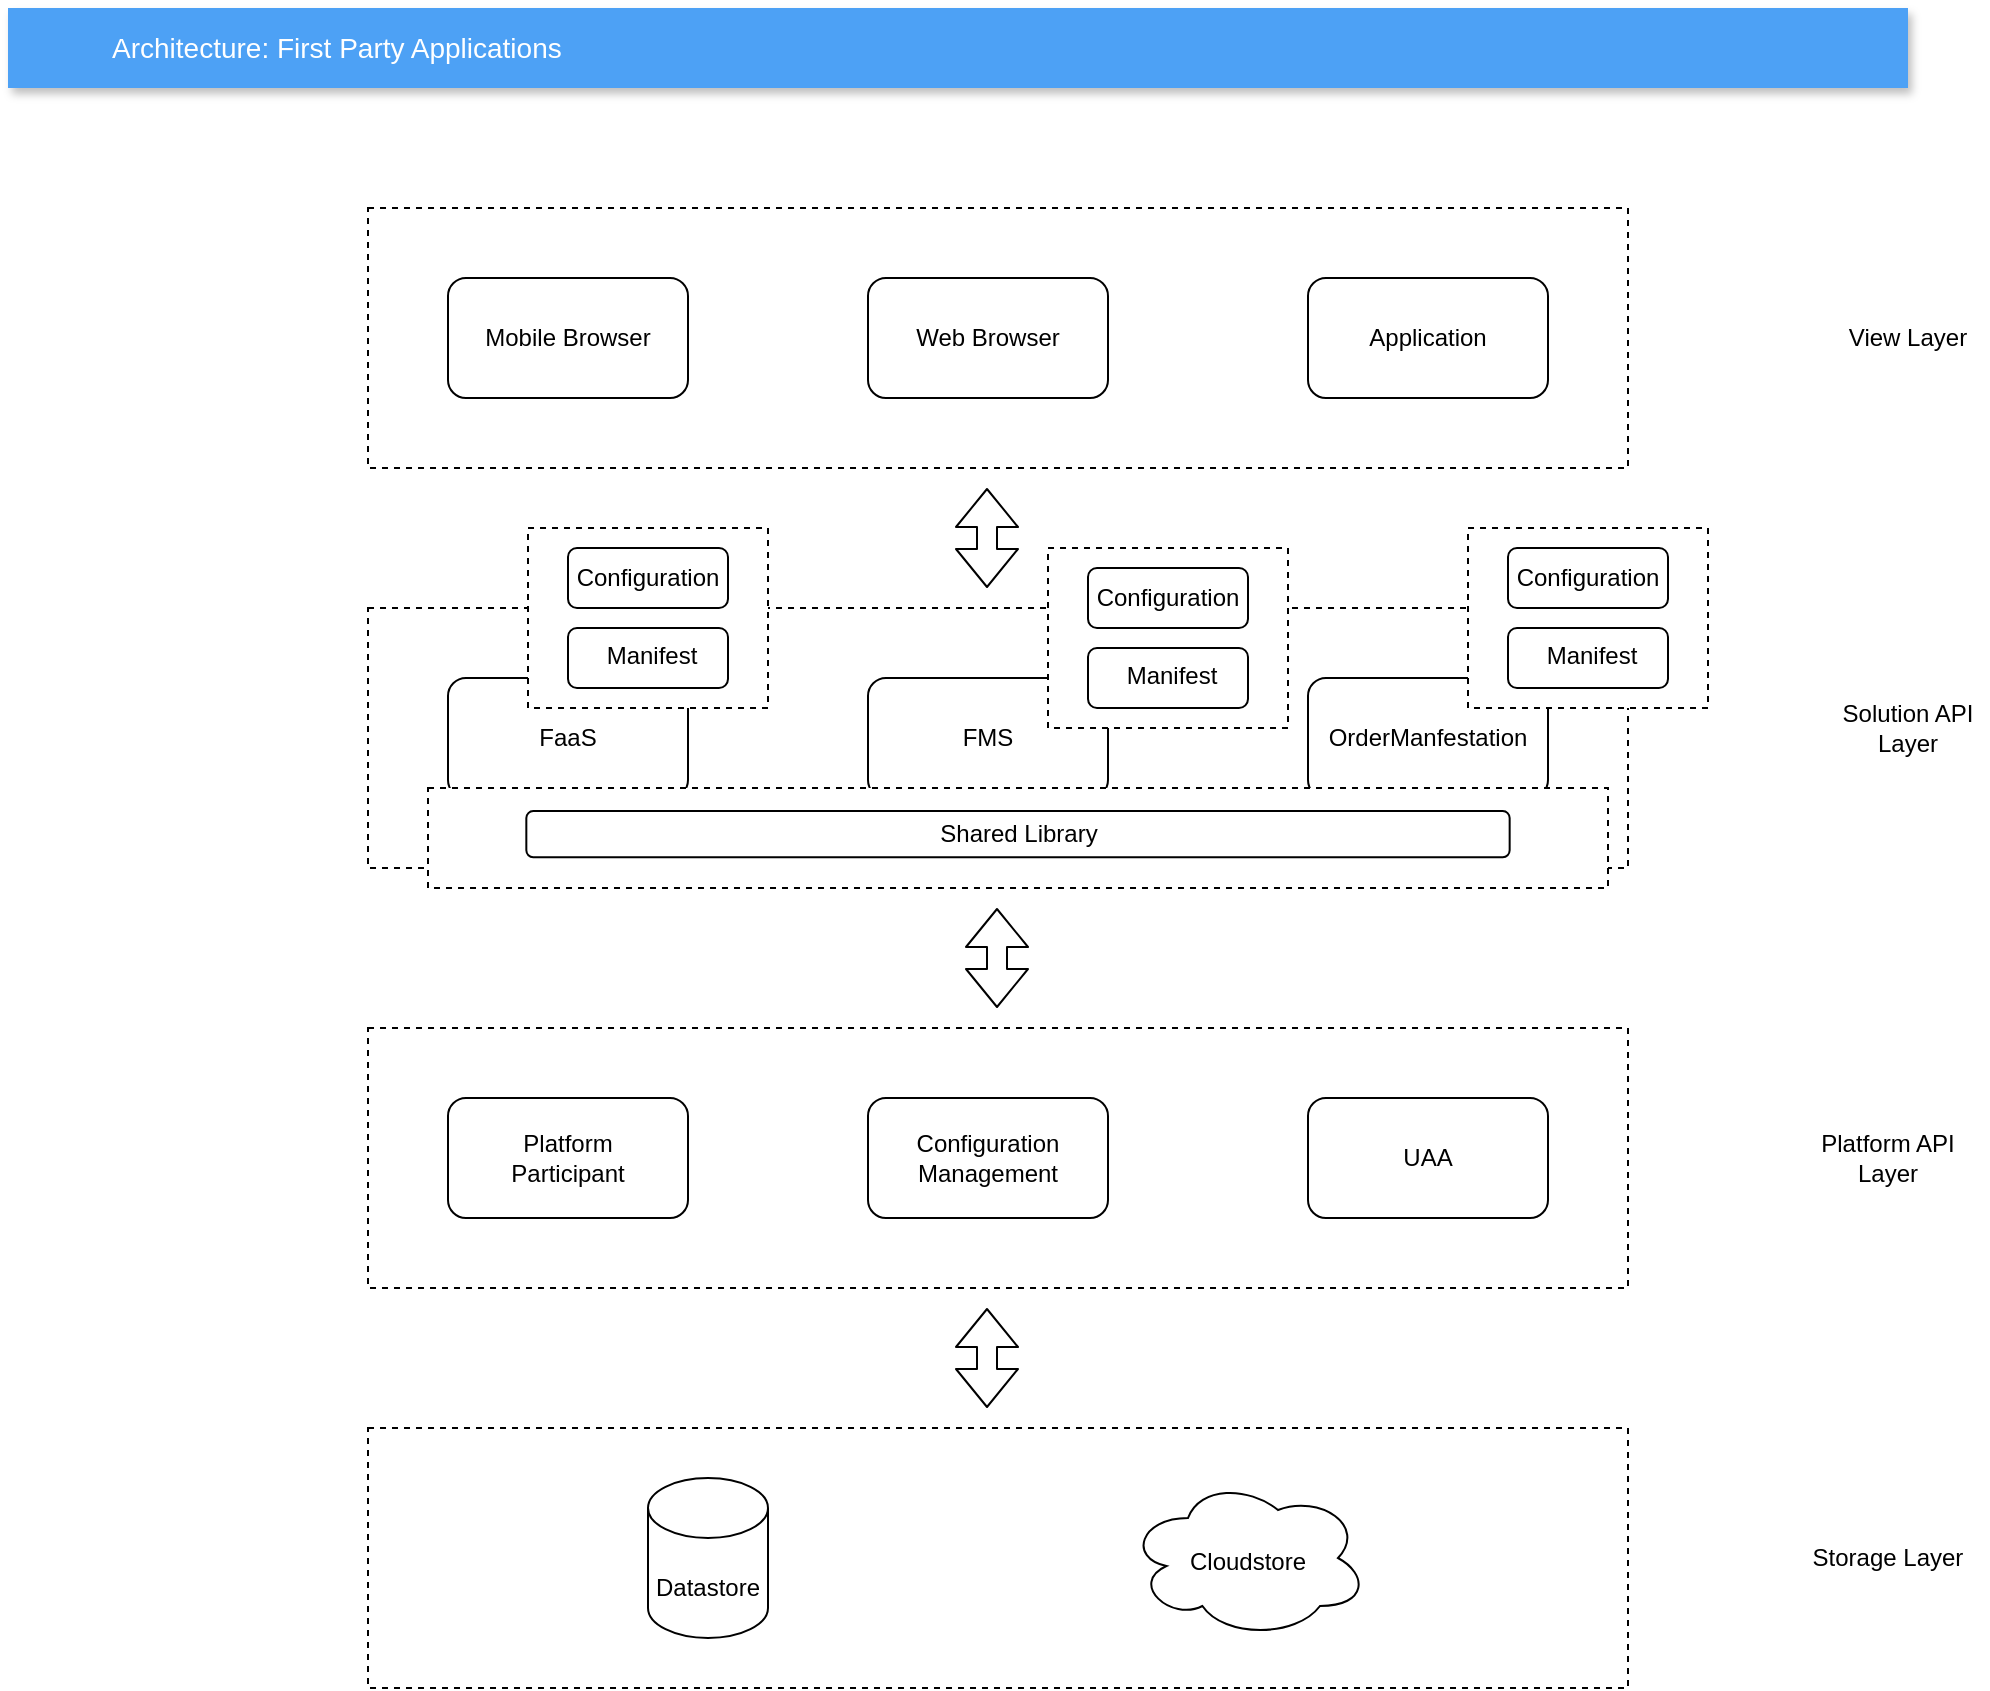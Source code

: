 <mxfile version="14.6.11" type="github">
  <diagram id="d1ab7348-05c3-a1e3-ca4d-12c340fd6b49" name="Page-1">
    <mxGraphModel dx="1350" dy="774" grid="1" gridSize="10" guides="1" tooltips="1" connect="1" arrows="1" fold="1" page="1" pageScale="1" pageWidth="1169" pageHeight="827" background="#ffffff" math="0" shadow="0">
      <root>
        <mxCell id="0" />
        <mxCell id="1" parent="0" />
        <mxCell id="9" value="Architecture: First Party Applications" style="fillColor=#4DA1F5;strokeColor=none;shadow=1;gradientColor=none;fontSize=14;align=left;spacingLeft=50;fontColor=#ffffff;html=1;" parent="1" vertex="1">
          <mxGeometry x="110" y="40" width="950" height="40" as="geometry" />
        </mxCell>
        <mxCell id="44_QHsM1Jb9pdZEY4SZs-172" value="" style="group" vertex="1" connectable="0" parent="1">
          <mxGeometry x="290" y="140" width="630" height="130" as="geometry" />
        </mxCell>
        <mxCell id="44_QHsM1Jb9pdZEY4SZs-164" value="" style="rounded=0;whiteSpace=wrap;html=1;dashed=1;" vertex="1" parent="44_QHsM1Jb9pdZEY4SZs-172">
          <mxGeometry width="630" height="130" as="geometry" />
        </mxCell>
        <mxCell id="44_QHsM1Jb9pdZEY4SZs-165" value="" style="rounded=1;whiteSpace=wrap;html=1;" vertex="1" parent="44_QHsM1Jb9pdZEY4SZs-172">
          <mxGeometry x="40" y="35" width="120" height="60" as="geometry" />
        </mxCell>
        <mxCell id="44_QHsM1Jb9pdZEY4SZs-166" value="" style="rounded=1;whiteSpace=wrap;html=1;" vertex="1" parent="44_QHsM1Jb9pdZEY4SZs-172">
          <mxGeometry x="250" y="35" width="120" height="60" as="geometry" />
        </mxCell>
        <mxCell id="44_QHsM1Jb9pdZEY4SZs-167" value="" style="rounded=1;whiteSpace=wrap;html=1;" vertex="1" parent="44_QHsM1Jb9pdZEY4SZs-172">
          <mxGeometry x="470" y="35" width="120" height="60" as="geometry" />
        </mxCell>
        <mxCell id="44_QHsM1Jb9pdZEY4SZs-168" value="Mobile Browser" style="text;html=1;strokeColor=none;fillColor=none;align=center;verticalAlign=middle;whiteSpace=wrap;rounded=0;" vertex="1" parent="44_QHsM1Jb9pdZEY4SZs-172">
          <mxGeometry x="55" y="55" width="90" height="20" as="geometry" />
        </mxCell>
        <mxCell id="44_QHsM1Jb9pdZEY4SZs-169" value="Web Browser" style="text;html=1;strokeColor=none;fillColor=none;align=center;verticalAlign=middle;whiteSpace=wrap;rounded=0;" vertex="1" parent="44_QHsM1Jb9pdZEY4SZs-172">
          <mxGeometry x="265" y="55" width="90" height="20" as="geometry" />
        </mxCell>
        <mxCell id="44_QHsM1Jb9pdZEY4SZs-171" value="Application" style="text;html=1;strokeColor=none;fillColor=none;align=center;verticalAlign=middle;whiteSpace=wrap;rounded=0;" vertex="1" parent="44_QHsM1Jb9pdZEY4SZs-172">
          <mxGeometry x="485" y="55" width="90" height="20" as="geometry" />
        </mxCell>
        <mxCell id="44_QHsM1Jb9pdZEY4SZs-173" value="" style="group" vertex="1" connectable="0" parent="1">
          <mxGeometry x="290" y="340" width="630" height="140" as="geometry" />
        </mxCell>
        <mxCell id="44_QHsM1Jb9pdZEY4SZs-174" value="" style="rounded=0;whiteSpace=wrap;html=1;dashed=1;" vertex="1" parent="44_QHsM1Jb9pdZEY4SZs-173">
          <mxGeometry width="630" height="130" as="geometry" />
        </mxCell>
        <mxCell id="44_QHsM1Jb9pdZEY4SZs-175" value="" style="rounded=1;whiteSpace=wrap;html=1;" vertex="1" parent="44_QHsM1Jb9pdZEY4SZs-173">
          <mxGeometry x="40" y="35" width="120" height="60" as="geometry" />
        </mxCell>
        <mxCell id="44_QHsM1Jb9pdZEY4SZs-176" value="" style="rounded=1;whiteSpace=wrap;html=1;" vertex="1" parent="44_QHsM1Jb9pdZEY4SZs-173">
          <mxGeometry x="250" y="35" width="120" height="60" as="geometry" />
        </mxCell>
        <mxCell id="44_QHsM1Jb9pdZEY4SZs-177" value="" style="rounded=1;whiteSpace=wrap;html=1;" vertex="1" parent="44_QHsM1Jb9pdZEY4SZs-173">
          <mxGeometry x="470" y="35" width="120" height="60" as="geometry" />
        </mxCell>
        <mxCell id="44_QHsM1Jb9pdZEY4SZs-178" value="FaaS" style="text;html=1;strokeColor=none;fillColor=none;align=center;verticalAlign=middle;whiteSpace=wrap;rounded=0;" vertex="1" parent="44_QHsM1Jb9pdZEY4SZs-173">
          <mxGeometry x="55" y="55" width="90" height="20" as="geometry" />
        </mxCell>
        <mxCell id="44_QHsM1Jb9pdZEY4SZs-179" value="FMS" style="text;html=1;strokeColor=none;fillColor=none;align=center;verticalAlign=middle;whiteSpace=wrap;rounded=0;" vertex="1" parent="44_QHsM1Jb9pdZEY4SZs-173">
          <mxGeometry x="265" y="55" width="90" height="20" as="geometry" />
        </mxCell>
        <mxCell id="44_QHsM1Jb9pdZEY4SZs-180" value="OrderManfestation" style="text;html=1;strokeColor=none;fillColor=none;align=center;verticalAlign=middle;whiteSpace=wrap;rounded=0;" vertex="1" parent="44_QHsM1Jb9pdZEY4SZs-173">
          <mxGeometry x="485" y="55" width="90" height="20" as="geometry" />
        </mxCell>
        <mxCell id="44_QHsM1Jb9pdZEY4SZs-209" value="" style="group" vertex="1" connectable="0" parent="44_QHsM1Jb9pdZEY4SZs-173">
          <mxGeometry x="30" y="90" width="590" height="50" as="geometry" />
        </mxCell>
        <mxCell id="44_QHsM1Jb9pdZEY4SZs-205" value="" style="rounded=0;whiteSpace=wrap;html=1;dashed=1;" vertex="1" parent="44_QHsM1Jb9pdZEY4SZs-209">
          <mxGeometry width="590" height="50" as="geometry" />
        </mxCell>
        <mxCell id="44_QHsM1Jb9pdZEY4SZs-206" value="" style="rounded=1;whiteSpace=wrap;html=1;" vertex="1" parent="44_QHsM1Jb9pdZEY4SZs-209">
          <mxGeometry x="49.167" y="11.538" width="491.667" height="23.077" as="geometry" />
        </mxCell>
        <mxCell id="44_QHsM1Jb9pdZEY4SZs-207" value="Shared Library" style="text;html=1;strokeColor=none;fillColor=none;align=center;verticalAlign=middle;whiteSpace=wrap;rounded=0;" vertex="1" parent="44_QHsM1Jb9pdZEY4SZs-209">
          <mxGeometry x="196.667" y="19.231" width="196.667" height="7.692" as="geometry" />
        </mxCell>
        <mxCell id="44_QHsM1Jb9pdZEY4SZs-253" value="" style="group" vertex="1" connectable="0" parent="44_QHsM1Jb9pdZEY4SZs-173">
          <mxGeometry x="340" y="-30" width="120" height="90" as="geometry" />
        </mxCell>
        <mxCell id="44_QHsM1Jb9pdZEY4SZs-223" value="" style="rounded=0;whiteSpace=wrap;html=1;dashed=1;" vertex="1" parent="44_QHsM1Jb9pdZEY4SZs-253">
          <mxGeometry width="120.0" height="90" as="geometry" />
        </mxCell>
        <mxCell id="44_QHsM1Jb9pdZEY4SZs-224" value="" style="rounded=1;whiteSpace=wrap;html=1;" vertex="1" parent="44_QHsM1Jb9pdZEY4SZs-253">
          <mxGeometry x="20" y="10" width="80" height="30" as="geometry" />
        </mxCell>
        <mxCell id="44_QHsM1Jb9pdZEY4SZs-225" value="Configuration" style="text;html=1;strokeColor=none;fillColor=none;align=center;verticalAlign=middle;whiteSpace=wrap;rounded=0;" vertex="1" parent="44_QHsM1Jb9pdZEY4SZs-253">
          <mxGeometry x="40" y="18.075" width="40" height="13.846" as="geometry" />
        </mxCell>
        <mxCell id="44_QHsM1Jb9pdZEY4SZs-244" style="edgeStyle=orthogonalEdgeStyle;rounded=0;orthogonalLoop=1;jettySize=auto;html=1;exitX=0.5;exitY=1;exitDx=0;exitDy=0;" edge="1" parent="44_QHsM1Jb9pdZEY4SZs-253" source="44_QHsM1Jb9pdZEY4SZs-224" target="44_QHsM1Jb9pdZEY4SZs-224">
          <mxGeometry x="-10" y="-140" as="geometry" />
        </mxCell>
        <mxCell id="44_QHsM1Jb9pdZEY4SZs-249" value="" style="rounded=1;whiteSpace=wrap;html=1;" vertex="1" parent="44_QHsM1Jb9pdZEY4SZs-253">
          <mxGeometry x="20" y="50" width="80" height="30" as="geometry" />
        </mxCell>
        <mxCell id="44_QHsM1Jb9pdZEY4SZs-250" value="Manifest" style="text;html=1;strokeColor=none;fillColor=none;align=center;verticalAlign=middle;whiteSpace=wrap;rounded=0;" vertex="1" parent="44_QHsM1Jb9pdZEY4SZs-253">
          <mxGeometry x="42" y="56.615" width="40" height="13.846" as="geometry" />
        </mxCell>
        <mxCell id="44_QHsM1Jb9pdZEY4SZs-251" style="edgeStyle=orthogonalEdgeStyle;rounded=0;orthogonalLoop=1;jettySize=auto;html=1;exitX=0.5;exitY=1;exitDx=0;exitDy=0;" edge="1" parent="44_QHsM1Jb9pdZEY4SZs-253" source="44_QHsM1Jb9pdZEY4SZs-249" target="44_QHsM1Jb9pdZEY4SZs-249">
          <mxGeometry y="20" as="geometry" />
        </mxCell>
        <mxCell id="44_QHsM1Jb9pdZEY4SZs-181" value="" style="group" vertex="1" connectable="0" parent="1">
          <mxGeometry x="290" y="550" width="630" height="130" as="geometry" />
        </mxCell>
        <mxCell id="44_QHsM1Jb9pdZEY4SZs-182" value="" style="rounded=0;whiteSpace=wrap;html=1;dashed=1;" vertex="1" parent="44_QHsM1Jb9pdZEY4SZs-181">
          <mxGeometry width="630" height="130" as="geometry" />
        </mxCell>
        <mxCell id="44_QHsM1Jb9pdZEY4SZs-183" value="" style="rounded=1;whiteSpace=wrap;html=1;" vertex="1" parent="44_QHsM1Jb9pdZEY4SZs-181">
          <mxGeometry x="40" y="35" width="120" height="60" as="geometry" />
        </mxCell>
        <mxCell id="44_QHsM1Jb9pdZEY4SZs-184" value="" style="rounded=1;whiteSpace=wrap;html=1;" vertex="1" parent="44_QHsM1Jb9pdZEY4SZs-181">
          <mxGeometry x="250" y="35" width="120" height="60" as="geometry" />
        </mxCell>
        <mxCell id="44_QHsM1Jb9pdZEY4SZs-185" value="" style="rounded=1;whiteSpace=wrap;html=1;" vertex="1" parent="44_QHsM1Jb9pdZEY4SZs-181">
          <mxGeometry x="470" y="35" width="120" height="60" as="geometry" />
        </mxCell>
        <mxCell id="44_QHsM1Jb9pdZEY4SZs-186" value="Platform Participant" style="text;html=1;strokeColor=none;fillColor=none;align=center;verticalAlign=middle;whiteSpace=wrap;rounded=0;" vertex="1" parent="44_QHsM1Jb9pdZEY4SZs-181">
          <mxGeometry x="55" y="55" width="90" height="20" as="geometry" />
        </mxCell>
        <mxCell id="44_QHsM1Jb9pdZEY4SZs-187" value="&lt;span&gt;Configuration Management&lt;/span&gt;" style="text;html=1;strokeColor=none;fillColor=none;align=center;verticalAlign=middle;whiteSpace=wrap;rounded=0;" vertex="1" parent="44_QHsM1Jb9pdZEY4SZs-181">
          <mxGeometry x="265" y="55" width="90" height="20" as="geometry" />
        </mxCell>
        <mxCell id="44_QHsM1Jb9pdZEY4SZs-188" value="UAA" style="text;html=1;strokeColor=none;fillColor=none;align=center;verticalAlign=middle;whiteSpace=wrap;rounded=0;" vertex="1" parent="44_QHsM1Jb9pdZEY4SZs-181">
          <mxGeometry x="485" y="55" width="90" height="20" as="geometry" />
        </mxCell>
        <mxCell id="44_QHsM1Jb9pdZEY4SZs-190" value="" style="rounded=0;whiteSpace=wrap;html=1;dashed=1;" vertex="1" parent="1">
          <mxGeometry x="290" y="750" width="630" height="130" as="geometry" />
        </mxCell>
        <mxCell id="44_QHsM1Jb9pdZEY4SZs-197" value="" style="shape=cylinder3;whiteSpace=wrap;html=1;boundedLbl=1;backgroundOutline=1;size=15;" vertex="1" parent="1">
          <mxGeometry x="430" y="775" width="60" height="80" as="geometry" />
        </mxCell>
        <mxCell id="44_QHsM1Jb9pdZEY4SZs-200" value="" style="shape=flexArrow;endArrow=classic;startArrow=classic;html=1;" edge="1" parent="1">
          <mxGeometry width="100" height="100" relative="1" as="geometry">
            <mxPoint x="599.5" y="330" as="sourcePoint" />
            <mxPoint x="599.5" y="280" as="targetPoint" />
          </mxGeometry>
        </mxCell>
        <mxCell id="44_QHsM1Jb9pdZEY4SZs-203" value="" style="shape=flexArrow;endArrow=classic;startArrow=classic;html=1;" edge="1" parent="1">
          <mxGeometry width="100" height="100" relative="1" as="geometry">
            <mxPoint x="604.5" y="540" as="sourcePoint" />
            <mxPoint x="604.5" y="490" as="targetPoint" />
          </mxGeometry>
        </mxCell>
        <mxCell id="44_QHsM1Jb9pdZEY4SZs-204" value="" style="shape=flexArrow;endArrow=classic;startArrow=classic;html=1;" edge="1" parent="1">
          <mxGeometry width="100" height="100" relative="1" as="geometry">
            <mxPoint x="599.5" y="740" as="sourcePoint" />
            <mxPoint x="599.5" y="690" as="targetPoint" />
          </mxGeometry>
        </mxCell>
        <mxCell id="44_QHsM1Jb9pdZEY4SZs-255" value="" style="group" vertex="1" connectable="0" parent="1">
          <mxGeometry x="370" y="300" width="120" height="90" as="geometry" />
        </mxCell>
        <mxCell id="44_QHsM1Jb9pdZEY4SZs-256" value="" style="rounded=0;whiteSpace=wrap;html=1;dashed=1;" vertex="1" parent="44_QHsM1Jb9pdZEY4SZs-255">
          <mxGeometry width="120.0" height="90" as="geometry" />
        </mxCell>
        <mxCell id="44_QHsM1Jb9pdZEY4SZs-257" value="" style="rounded=1;whiteSpace=wrap;html=1;" vertex="1" parent="44_QHsM1Jb9pdZEY4SZs-255">
          <mxGeometry x="20" y="10" width="80" height="30" as="geometry" />
        </mxCell>
        <mxCell id="44_QHsM1Jb9pdZEY4SZs-258" value="Configuration" style="text;html=1;strokeColor=none;fillColor=none;align=center;verticalAlign=middle;whiteSpace=wrap;rounded=0;" vertex="1" parent="44_QHsM1Jb9pdZEY4SZs-255">
          <mxGeometry x="40" y="18.075" width="40" height="13.846" as="geometry" />
        </mxCell>
        <mxCell id="44_QHsM1Jb9pdZEY4SZs-259" style="edgeStyle=orthogonalEdgeStyle;rounded=0;orthogonalLoop=1;jettySize=auto;html=1;exitX=0.5;exitY=1;exitDx=0;exitDy=0;" edge="1" parent="44_QHsM1Jb9pdZEY4SZs-255" source="44_QHsM1Jb9pdZEY4SZs-257" target="44_QHsM1Jb9pdZEY4SZs-257">
          <mxGeometry x="-10" y="-140" as="geometry" />
        </mxCell>
        <mxCell id="44_QHsM1Jb9pdZEY4SZs-260" value="" style="rounded=1;whiteSpace=wrap;html=1;" vertex="1" parent="44_QHsM1Jb9pdZEY4SZs-255">
          <mxGeometry x="20" y="50" width="80" height="30" as="geometry" />
        </mxCell>
        <mxCell id="44_QHsM1Jb9pdZEY4SZs-261" value="Manifest" style="text;html=1;strokeColor=none;fillColor=none;align=center;verticalAlign=middle;whiteSpace=wrap;rounded=0;" vertex="1" parent="44_QHsM1Jb9pdZEY4SZs-255">
          <mxGeometry x="42" y="56.615" width="40" height="13.846" as="geometry" />
        </mxCell>
        <mxCell id="44_QHsM1Jb9pdZEY4SZs-262" style="edgeStyle=orthogonalEdgeStyle;rounded=0;orthogonalLoop=1;jettySize=auto;html=1;exitX=0.5;exitY=1;exitDx=0;exitDy=0;" edge="1" parent="44_QHsM1Jb9pdZEY4SZs-255" source="44_QHsM1Jb9pdZEY4SZs-260" target="44_QHsM1Jb9pdZEY4SZs-260">
          <mxGeometry y="20" as="geometry" />
        </mxCell>
        <mxCell id="44_QHsM1Jb9pdZEY4SZs-263" value="" style="group" vertex="1" connectable="0" parent="1">
          <mxGeometry x="840" y="300" width="120" height="90" as="geometry" />
        </mxCell>
        <mxCell id="44_QHsM1Jb9pdZEY4SZs-264" value="" style="rounded=0;whiteSpace=wrap;html=1;dashed=1;" vertex="1" parent="44_QHsM1Jb9pdZEY4SZs-263">
          <mxGeometry width="120.0" height="90" as="geometry" />
        </mxCell>
        <mxCell id="44_QHsM1Jb9pdZEY4SZs-265" value="" style="rounded=1;whiteSpace=wrap;html=1;" vertex="1" parent="44_QHsM1Jb9pdZEY4SZs-263">
          <mxGeometry x="20" y="10" width="80" height="30" as="geometry" />
        </mxCell>
        <mxCell id="44_QHsM1Jb9pdZEY4SZs-266" value="Configuration" style="text;html=1;strokeColor=none;fillColor=none;align=center;verticalAlign=middle;whiteSpace=wrap;rounded=0;" vertex="1" parent="44_QHsM1Jb9pdZEY4SZs-263">
          <mxGeometry x="40" y="18.075" width="40" height="13.846" as="geometry" />
        </mxCell>
        <mxCell id="44_QHsM1Jb9pdZEY4SZs-267" style="edgeStyle=orthogonalEdgeStyle;rounded=0;orthogonalLoop=1;jettySize=auto;html=1;exitX=0.5;exitY=1;exitDx=0;exitDy=0;" edge="1" parent="44_QHsM1Jb9pdZEY4SZs-263" source="44_QHsM1Jb9pdZEY4SZs-265" target="44_QHsM1Jb9pdZEY4SZs-265">
          <mxGeometry x="-10" y="-140" as="geometry" />
        </mxCell>
        <mxCell id="44_QHsM1Jb9pdZEY4SZs-268" value="" style="rounded=1;whiteSpace=wrap;html=1;" vertex="1" parent="44_QHsM1Jb9pdZEY4SZs-263">
          <mxGeometry x="20" y="50" width="80" height="30" as="geometry" />
        </mxCell>
        <mxCell id="44_QHsM1Jb9pdZEY4SZs-269" value="Manifest" style="text;html=1;strokeColor=none;fillColor=none;align=center;verticalAlign=middle;whiteSpace=wrap;rounded=0;" vertex="1" parent="44_QHsM1Jb9pdZEY4SZs-263">
          <mxGeometry x="42" y="56.615" width="40" height="13.846" as="geometry" />
        </mxCell>
        <mxCell id="44_QHsM1Jb9pdZEY4SZs-270" style="edgeStyle=orthogonalEdgeStyle;rounded=0;orthogonalLoop=1;jettySize=auto;html=1;exitX=0.5;exitY=1;exitDx=0;exitDy=0;" edge="1" parent="44_QHsM1Jb9pdZEY4SZs-263" source="44_QHsM1Jb9pdZEY4SZs-268" target="44_QHsM1Jb9pdZEY4SZs-268">
          <mxGeometry y="20" as="geometry" />
        </mxCell>
        <mxCell id="44_QHsM1Jb9pdZEY4SZs-271" value="" style="ellipse;shape=cloud;whiteSpace=wrap;html=1;" vertex="1" parent="1">
          <mxGeometry x="670" y="775" width="120" height="80" as="geometry" />
        </mxCell>
        <mxCell id="44_QHsM1Jb9pdZEY4SZs-272" value="View Layer" style="text;html=1;strokeColor=none;fillColor=none;align=center;verticalAlign=middle;whiteSpace=wrap;rounded=0;" vertex="1" parent="1">
          <mxGeometry x="1020" y="195" width="80" height="20" as="geometry" />
        </mxCell>
        <mxCell id="44_QHsM1Jb9pdZEY4SZs-273" value="Solution API Layer" style="text;html=1;strokeColor=none;fillColor=none;align=center;verticalAlign=middle;whiteSpace=wrap;rounded=0;" vertex="1" parent="1">
          <mxGeometry x="1020" y="390" width="80" height="20" as="geometry" />
        </mxCell>
        <mxCell id="44_QHsM1Jb9pdZEY4SZs-274" value="Platform API Layer" style="text;html=1;strokeColor=none;fillColor=none;align=center;verticalAlign=middle;whiteSpace=wrap;rounded=0;" vertex="1" parent="1">
          <mxGeometry x="1010" y="605" width="80" height="20" as="geometry" />
        </mxCell>
        <mxCell id="44_QHsM1Jb9pdZEY4SZs-275" value="Storage Layer" style="text;html=1;strokeColor=none;fillColor=none;align=center;verticalAlign=middle;whiteSpace=wrap;rounded=0;" vertex="1" parent="1">
          <mxGeometry x="1010" y="805" width="80" height="20" as="geometry" />
        </mxCell>
        <mxCell id="44_QHsM1Jb9pdZEY4SZs-276" value="Datastore" style="text;html=1;strokeColor=none;fillColor=none;align=center;verticalAlign=middle;whiteSpace=wrap;rounded=0;" vertex="1" parent="1">
          <mxGeometry x="440" y="820" width="40" height="20" as="geometry" />
        </mxCell>
        <mxCell id="44_QHsM1Jb9pdZEY4SZs-277" value="Cloudstore" style="text;html=1;strokeColor=none;fillColor=none;align=center;verticalAlign=middle;whiteSpace=wrap;rounded=0;" vertex="1" parent="1">
          <mxGeometry x="710" y="807" width="40" height="20" as="geometry" />
        </mxCell>
      </root>
    </mxGraphModel>
  </diagram>
</mxfile>
